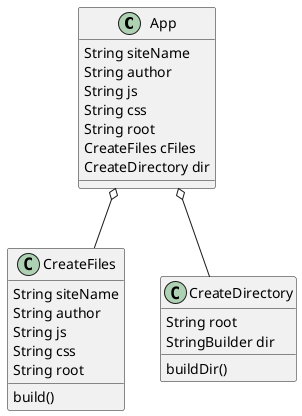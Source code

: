 @startuml
'https://plantuml.com/class-diagram

class App
class CreateFiles
class CreateDirectory

App o-- CreateFiles
App o-- CreateDirectory

class CreateFiles {
String siteName
String author
String js
String css
String root
build()
}

class CreateDirectory {
String root
StringBuilder dir
buildDir()
}

class App {
String siteName
String author
String js
String css
String root
CreateFiles cFiles
CreateDirectory dir
}

@enduml
